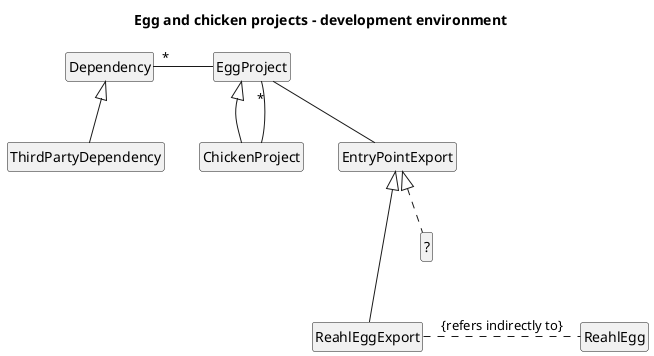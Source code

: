 @startuml

title Egg and chicken projects - development environment

hide members
hide circle

EggProject -left- "*" Dependency
Dependency <|-- ThirdPartyDependency

EggProject <|-- ChickenProject
ChickenProject -- "*" EggProject
EggProject -- EntryPointExport
EntryPointExport <|--- ReahlEggExport
EntryPointExport <|.. "?"
ReahlEggExport .right. ReahlEgg : {refers indirectly to}

@enduml